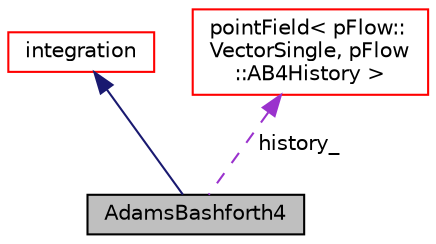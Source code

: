 digraph "AdamsBashforth4"
{
 // LATEX_PDF_SIZE
  edge [fontname="Helvetica",fontsize="10",labelfontname="Helvetica",labelfontsize="10"];
  node [fontname="Helvetica",fontsize="10",shape=record];
  Node1 [label="AdamsBashforth4",height=0.2,width=0.4,color="black", fillcolor="grey75", style="filled", fontcolor="black",tooltip="Fourth order Adams-Bashforth integration method for solving ODE."];
  Node2 -> Node1 [dir="back",color="midnightblue",fontsize="10",style="solid",fontname="Helvetica"];
  Node2 [label="integration",height=0.2,width=0.4,color="red", fillcolor="white", style="filled",URL="$classpFlow_1_1integration.html",tooltip="Base class for integrating the first order ODE (IVP)"];
  Node66 -> Node1 [dir="back",color="darkorchid3",fontsize="10",style="dashed",label=" history_" ,fontname="Helvetica"];
  Node66 [label="pointField\< pFlow::\lVectorSingle, pFlow\l::AB4History \>",height=0.2,width=0.4,color="red", fillcolor="white", style="filled",URL="$classpFlow_1_1pointField.html",tooltip=" "];
}
